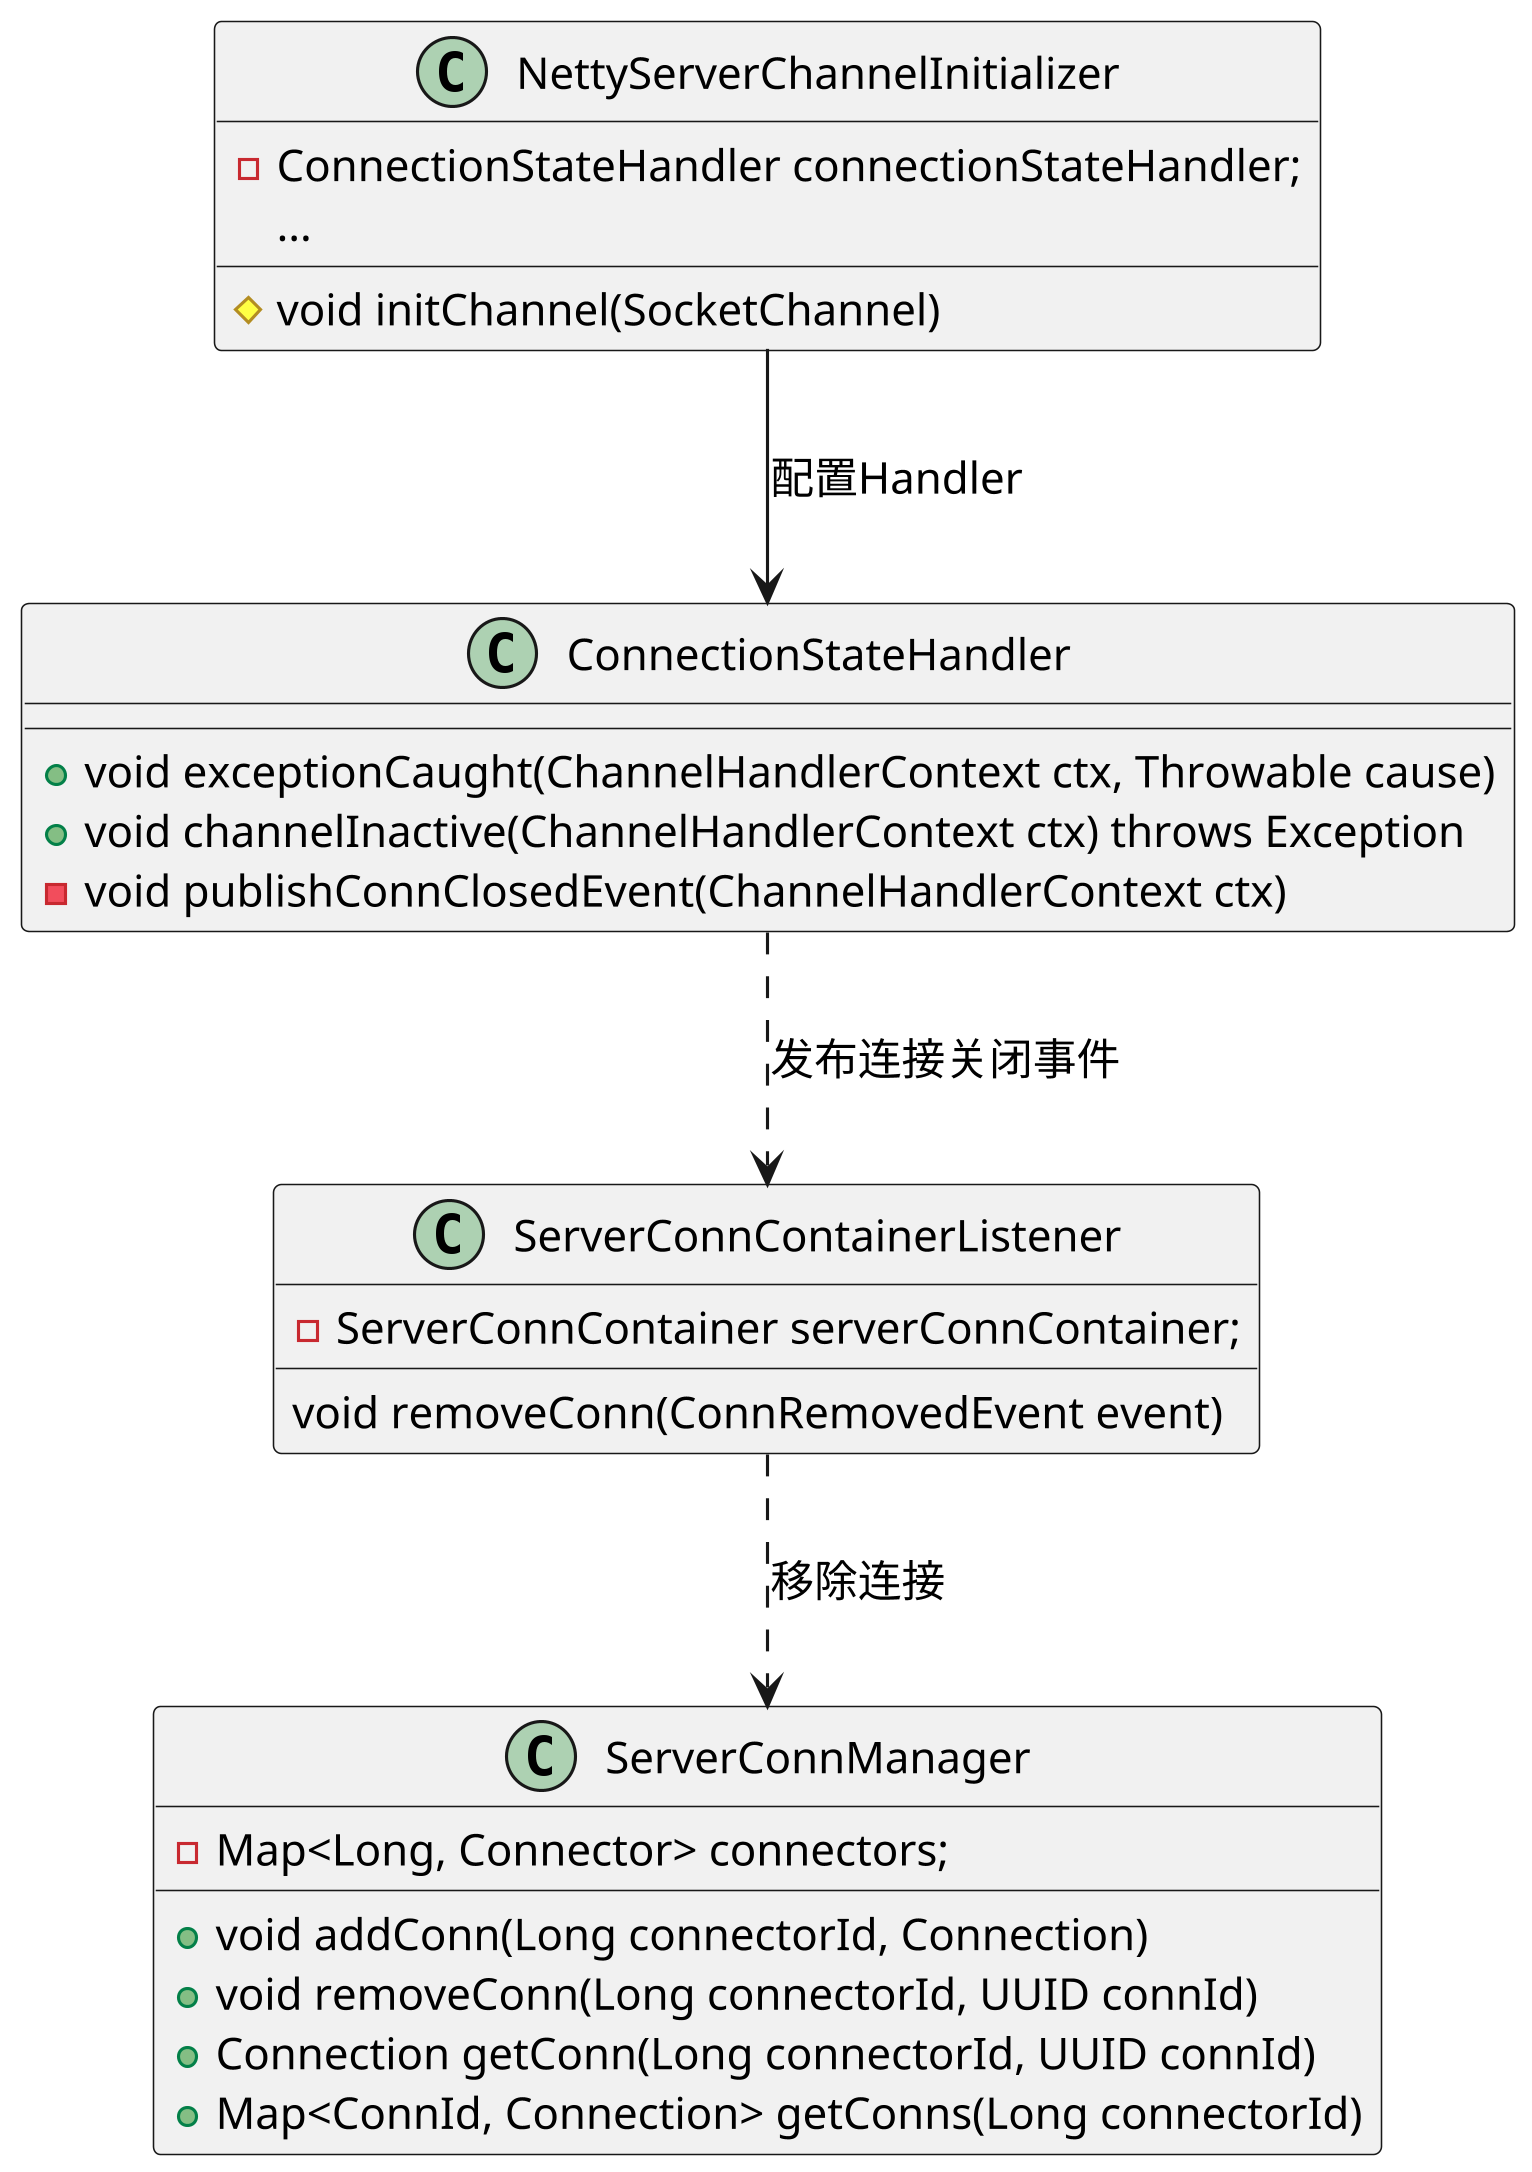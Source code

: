 @startuml
'https://plantuml.com/class-diagram
skinparam shadowing false
skinparam defaultFontName xfonts-wqy
skinparam dpi 300
skinparam activity  {
    DiamondFontSize 14
    ArrowFontSize 14
    FontSize 14
}

class NettyServerChannelInitializer {
    - ConnectionStateHandler connectionStateHandler;
    ...
    # void initChannel(SocketChannel)
}
class ConnectionStateHandler  {
    + void exceptionCaught(ChannelHandlerContext ctx, Throwable cause)
    + void channelInactive(ChannelHandlerContext ctx) throws Exception
    - void publishConnClosedEvent(ChannelHandlerContext ctx)
}

class ServerConnManager {
    - Map<Long, Connector> connectors;
    + void addConn(Long connectorId, Connection)
    + void removeConn(Long connectorId, UUID connId)
    + Connection getConn(Long connectorId, UUID connId)
    + Map<ConnId, Connection> getConns(Long connectorId)
}

NettyServerChannelInitializer --> ConnectionStateHandler: 配置Handler

class ServerConnContainerListener {
    - ServerConnContainer serverConnContainer;
    void removeConn(ConnRemovedEvent event)
}

ConnectionStateHandler ..> ServerConnContainerListener: 发布连接关闭事件
ServerConnContainerListener ..> ServerConnManager: 移除连接

@enduml